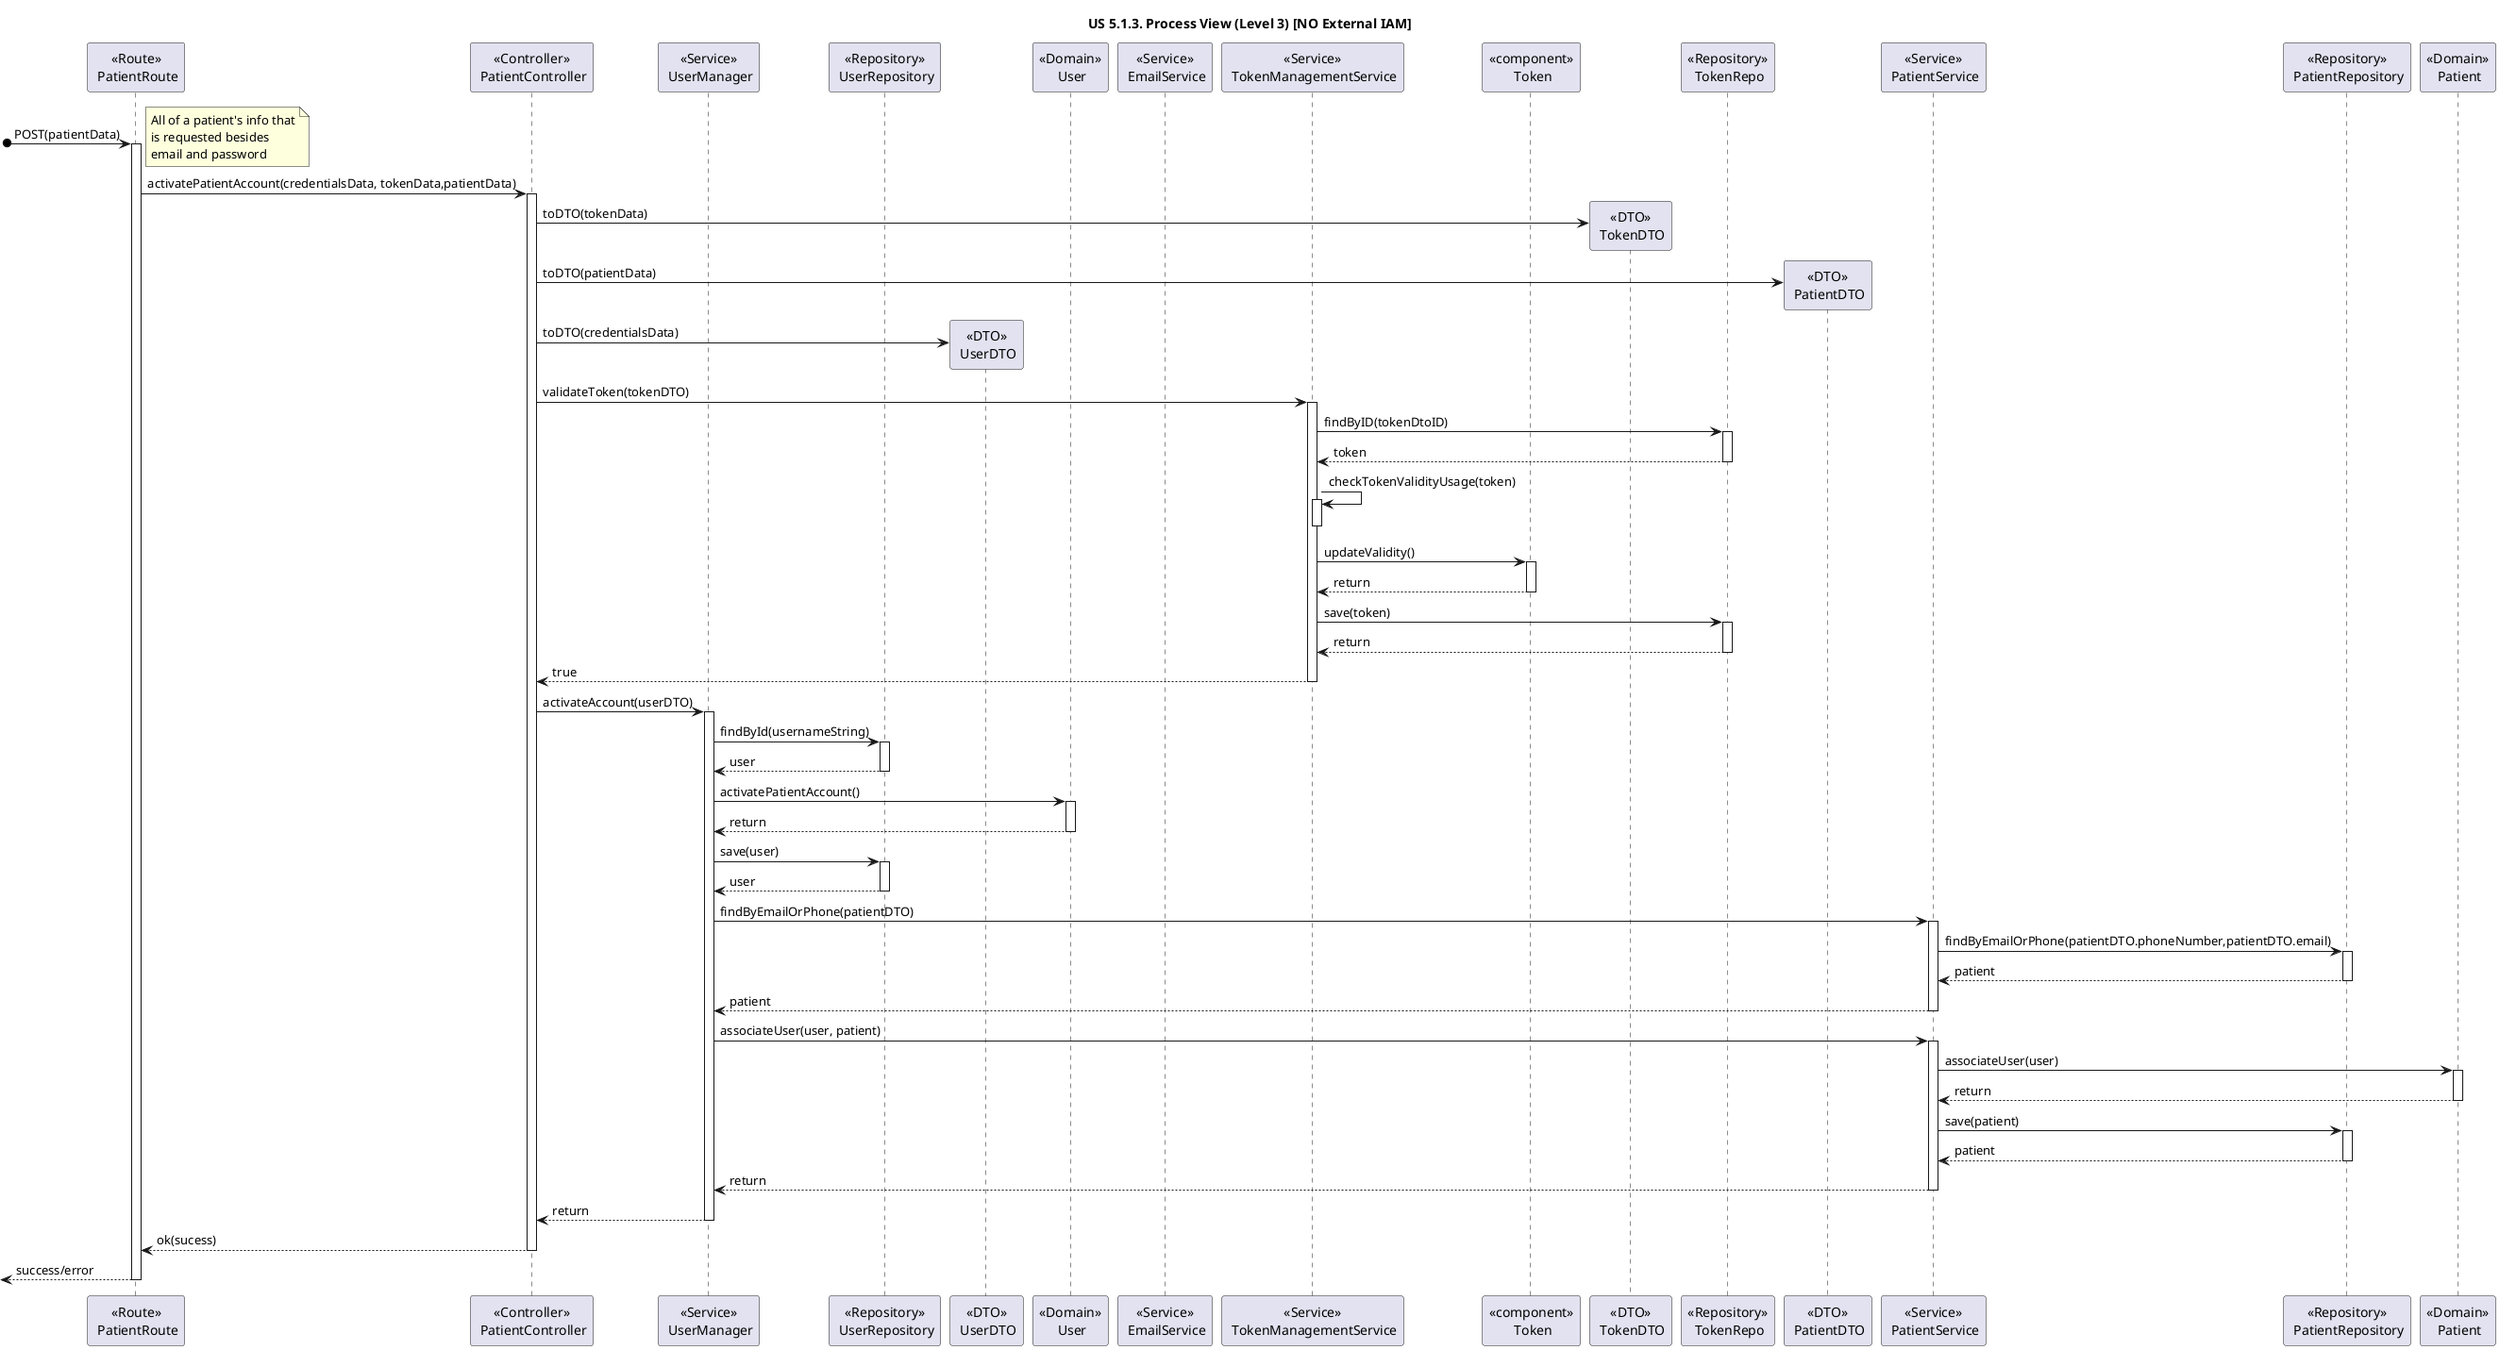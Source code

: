 @startuml
title "US 5.1.3. Process View (Level 3) [NO External IAM]"

participant "<<Route>>\n PatientRoute" as ROUTE
participant "<<Controller>>\n PatientController" as CONTROL

participant "<<Service>>\n UserManager" as AUTHServ
participant "<<Repository>>\n UserRepository" as AUTHRepo
participant "<<DTO>>\n UserDTO" as UserDTO
participant "<<Domain>>\n User" as USER
participant "<<Service>>\n EmailService" as EMAILServ
participant "<<Service>>\n TokenManagementService" as TOKENServ
participant "<<component>>\n Token" as TOKEN
participant "<<DTO>>\n TokenDTO" as TOKENDTO
participant "<<Repository>>\n TokenRepo" as TOKENRepo
participant "<<DTO>>\n PatientDTO" as PatientDTO
participant "<<Service>>\n PatientService" as PATServ
participant "<<Repository>>\n PatientRepository" as PATRepo
participant "<<Domain>>\n Patient" as PATIENT

[o-> ROUTE : POST(patientData)
note right : All of a patient's info that\nis requested besides \nemail and password

Activate ROUTE
ROUTE -> CONTROL : activatePatientAccount(credentialsData, tokenData,patientData)
activate CONTROL

CONTROL -> TOKENDTO ** : toDTO(tokenData)
CONTROL -> PatientDTO** : toDTO(patientData)

CONTROL -> UserDTO ** : toDTO(credentialsData)

CONTROL -> TOKENServ : validateToken(tokenDTO)
activate TOKENServ

TOKENServ -> TOKENRepo : findByID(tokenDtoID)
activate TOKENRepo

TOKENRepo --> TOKENServ : token
deactivate TOKENRepo

TOKENServ -> TOKENServ : checkTokenValidityUsage(token)
activate TOKENServ
deactivate TOKENServ
TOKENServ -> TOKEN : updateValidity()
Activate TOKEN
TOKEN --> TOKENServ : return
Deactivate TOKEN

TOKENServ -> TOKENRepo : save(token)
Activate TOKENRepo
TOKENRepo --> TOKENServ : return
Deactivate TOKENRepo

TOKENServ --> CONTROL : true
deactivate TOKENServ

CONTROL -> AUTHServ : activateAccount(userDTO)
activate AUTHServ

AUTHServ -> AUTHRepo : findById(usernameString)
activate AUTHRepo
AUTHRepo --> AUTHServ : user
deactivate AUTHRepo

AUTHServ -> USER : activatePatientAccount()
activate USER
USER --> AUTHServ : return
deactivate USER

AUTHServ -> AUTHRepo : save(user)
Activate AUTHRepo
AUTHRepo --> AUTHServ : user
Deactivate AUTHRepo

AUTHServ -> PATServ : findByEmailOrPhone(patientDTO)
activate PATServ
PATServ -> PATRepo : findByEmailOrPhone(patientDTO.phoneNumber,patientDTO.email)
Activate PATRepo

PATRepo --> PATServ : patient
Deactivate PATRepo
PATServ --> AUTHServ : patient
deactivate PATServ
AUTHServ -> PATServ : associateUser(user, patient)
activate PATServ
PATServ -> PATIENT : associateUser(user)
activate PATIENT
PATIENT --> PATServ : return
deactivate PATIENT
PATServ -> PATRepo : save(patient)
Activate PATRepo
PATRepo --> PATServ : patient
Deactivate PATRepo
PATServ --> AUTHServ : return
deactivate PATServ
AUTHServ --> CONTROL : return
deactivate AUTHServ
CONTROL --> ROUTE : ok(sucess)
Deactivate CONTROL
<-- ROUTE : success/error
Deactivate ROUTE
@enduml
